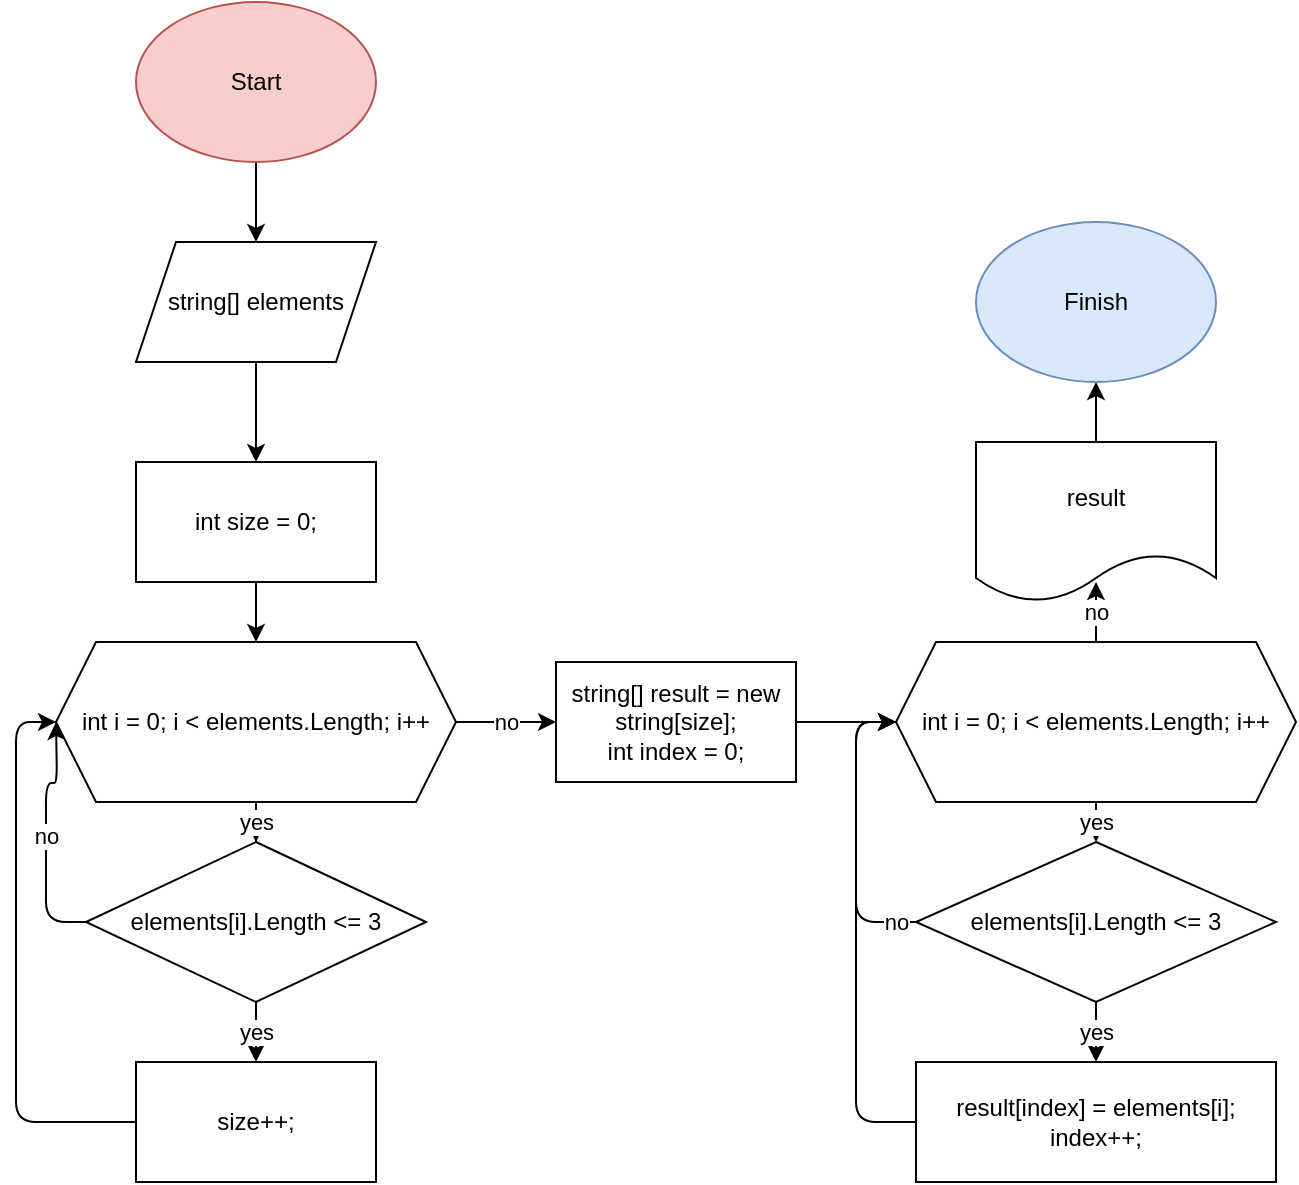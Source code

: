 <mxfile version="21.6.6" type="github">
  <diagram name="Page-1" id="M6_NjuZCdOAnynNvaj23">
    <mxGraphModel dx="854" dy="711" grid="1" gridSize="10" guides="1" tooltips="1" connect="1" arrows="1" fold="1" page="1" pageScale="1" pageWidth="850" pageHeight="1100" math="0" shadow="0">
      <root>
        <mxCell id="0" />
        <mxCell id="1" parent="0" />
        <mxCell id="ARfSRFUB24jsZBEiZLBD-12" value="" style="edgeStyle=orthogonalEdgeStyle;rounded=0;orthogonalLoop=1;jettySize=auto;html=1;" edge="1" parent="1" source="ARfSRFUB24jsZBEiZLBD-1" target="ARfSRFUB24jsZBEiZLBD-3">
          <mxGeometry relative="1" as="geometry" />
        </mxCell>
        <mxCell id="ARfSRFUB24jsZBEiZLBD-1" value="&lt;div&gt;Start&lt;/div&gt;" style="ellipse;whiteSpace=wrap;html=1;fillColor=#f8cecc;strokeColor=#b85450;" vertex="1" parent="1">
          <mxGeometry x="120" y="40" width="120" height="80" as="geometry" />
        </mxCell>
        <mxCell id="ARfSRFUB24jsZBEiZLBD-13" value="" style="edgeStyle=orthogonalEdgeStyle;rounded=0;orthogonalLoop=1;jettySize=auto;html=1;" edge="1" parent="1" source="ARfSRFUB24jsZBEiZLBD-3" target="ARfSRFUB24jsZBEiZLBD-4">
          <mxGeometry relative="1" as="geometry" />
        </mxCell>
        <mxCell id="ARfSRFUB24jsZBEiZLBD-3" value="string[] elements" style="shape=parallelogram;perimeter=parallelogramPerimeter;whiteSpace=wrap;html=1;fixedSize=1;" vertex="1" parent="1">
          <mxGeometry x="120" y="160" width="120" height="60" as="geometry" />
        </mxCell>
        <mxCell id="ARfSRFUB24jsZBEiZLBD-14" value="" style="edgeStyle=orthogonalEdgeStyle;rounded=0;orthogonalLoop=1;jettySize=auto;html=1;" edge="1" parent="1" source="ARfSRFUB24jsZBEiZLBD-4" target="ARfSRFUB24jsZBEiZLBD-5">
          <mxGeometry relative="1" as="geometry" />
        </mxCell>
        <mxCell id="ARfSRFUB24jsZBEiZLBD-4" value="&lt;div&gt;int size = 0;&lt;/div&gt;" style="rounded=0;whiteSpace=wrap;html=1;" vertex="1" parent="1">
          <mxGeometry x="120" y="270" width="120" height="60" as="geometry" />
        </mxCell>
        <mxCell id="ARfSRFUB24jsZBEiZLBD-8" value="yes" style="edgeStyle=orthogonalEdgeStyle;rounded=0;orthogonalLoop=1;jettySize=auto;html=1;" edge="1" parent="1" source="ARfSRFUB24jsZBEiZLBD-5" target="ARfSRFUB24jsZBEiZLBD-6">
          <mxGeometry relative="1" as="geometry" />
        </mxCell>
        <mxCell id="ARfSRFUB24jsZBEiZLBD-17" value="no" style="edgeStyle=orthogonalEdgeStyle;rounded=0;orthogonalLoop=1;jettySize=auto;html=1;" edge="1" parent="1" source="ARfSRFUB24jsZBEiZLBD-5" target="ARfSRFUB24jsZBEiZLBD-16">
          <mxGeometry relative="1" as="geometry" />
        </mxCell>
        <mxCell id="ARfSRFUB24jsZBEiZLBD-5" value="int i = 0; i &amp;lt; elements.Length; i++" style="shape=hexagon;perimeter=hexagonPerimeter2;whiteSpace=wrap;html=1;fixedSize=1;" vertex="1" parent="1">
          <mxGeometry x="80" y="360" width="200" height="80" as="geometry" />
        </mxCell>
        <mxCell id="ARfSRFUB24jsZBEiZLBD-9" value="yes" style="edgeStyle=orthogonalEdgeStyle;rounded=0;orthogonalLoop=1;jettySize=auto;html=1;" edge="1" parent="1" source="ARfSRFUB24jsZBEiZLBD-6" target="ARfSRFUB24jsZBEiZLBD-7">
          <mxGeometry relative="1" as="geometry" />
        </mxCell>
        <mxCell id="ARfSRFUB24jsZBEiZLBD-11" value="no" style="edgeStyle=orthogonalEdgeStyle;rounded=1;orthogonalLoop=1;jettySize=auto;html=1;" edge="1" parent="1" source="ARfSRFUB24jsZBEiZLBD-6">
          <mxGeometry relative="1" as="geometry">
            <mxPoint x="80" y="400" as="targetPoint" />
          </mxGeometry>
        </mxCell>
        <mxCell id="ARfSRFUB24jsZBEiZLBD-6" value="elements[i].Length &amp;lt;= 3" style="rhombus;whiteSpace=wrap;html=1;" vertex="1" parent="1">
          <mxGeometry x="95" y="460" width="170" height="80" as="geometry" />
        </mxCell>
        <mxCell id="ARfSRFUB24jsZBEiZLBD-10" style="edgeStyle=orthogonalEdgeStyle;rounded=1;orthogonalLoop=1;jettySize=auto;html=1;exitX=0;exitY=0.5;exitDx=0;exitDy=0;entryX=0;entryY=0.5;entryDx=0;entryDy=0;" edge="1" parent="1" source="ARfSRFUB24jsZBEiZLBD-7" target="ARfSRFUB24jsZBEiZLBD-5">
          <mxGeometry relative="1" as="geometry">
            <mxPoint x="80.004" y="599.62" as="sourcePoint" />
            <mxPoint x="40" y="399.86" as="targetPoint" />
          </mxGeometry>
        </mxCell>
        <mxCell id="ARfSRFUB24jsZBEiZLBD-7" value="size++;" style="rounded=0;whiteSpace=wrap;html=1;" vertex="1" parent="1">
          <mxGeometry x="120" y="570" width="120" height="60" as="geometry" />
        </mxCell>
        <mxCell id="ARfSRFUB24jsZBEiZLBD-22" value="" style="edgeStyle=orthogonalEdgeStyle;rounded=0;orthogonalLoop=1;jettySize=auto;html=1;" edge="1" parent="1" source="ARfSRFUB24jsZBEiZLBD-16" target="ARfSRFUB24jsZBEiZLBD-21">
          <mxGeometry relative="1" as="geometry" />
        </mxCell>
        <mxCell id="ARfSRFUB24jsZBEiZLBD-16" value="&lt;div&gt;string[] result = new string[size];&lt;/div&gt;&lt;div&gt;int index = 0;&lt;br&gt;&lt;/div&gt;" style="rounded=0;whiteSpace=wrap;html=1;" vertex="1" parent="1">
          <mxGeometry x="330" y="370" width="120" height="60" as="geometry" />
        </mxCell>
        <mxCell id="ARfSRFUB24jsZBEiZLBD-26" value="yes" style="edgeStyle=orthogonalEdgeStyle;rounded=0;orthogonalLoop=1;jettySize=auto;html=1;exitX=0.5;exitY=1;exitDx=0;exitDy=0;entryX=0.5;entryY=0;entryDx=0;entryDy=0;" edge="1" parent="1" source="ARfSRFUB24jsZBEiZLBD-21" target="ARfSRFUB24jsZBEiZLBD-23">
          <mxGeometry relative="1" as="geometry" />
        </mxCell>
        <mxCell id="ARfSRFUB24jsZBEiZLBD-32" value="no" style="edgeStyle=orthogonalEdgeStyle;rounded=0;orthogonalLoop=1;jettySize=auto;html=1;exitX=0.5;exitY=0;exitDx=0;exitDy=0;entryX=0.5;entryY=0.875;entryDx=0;entryDy=0;entryPerimeter=0;" edge="1" parent="1" source="ARfSRFUB24jsZBEiZLBD-21" target="ARfSRFUB24jsZBEiZLBD-30">
          <mxGeometry relative="1" as="geometry" />
        </mxCell>
        <mxCell id="ARfSRFUB24jsZBEiZLBD-21" value="int i = 0; i &amp;lt; elements.Length; i++" style="shape=hexagon;perimeter=hexagonPerimeter2;whiteSpace=wrap;html=1;fixedSize=1;" vertex="1" parent="1">
          <mxGeometry x="500" y="360" width="200" height="80" as="geometry" />
        </mxCell>
        <mxCell id="ARfSRFUB24jsZBEiZLBD-27" value="yes" style="edgeStyle=orthogonalEdgeStyle;rounded=0;orthogonalLoop=1;jettySize=auto;html=1;" edge="1" parent="1" source="ARfSRFUB24jsZBEiZLBD-23" target="ARfSRFUB24jsZBEiZLBD-24">
          <mxGeometry relative="1" as="geometry" />
        </mxCell>
        <mxCell id="ARfSRFUB24jsZBEiZLBD-29" value="no" style="edgeStyle=orthogonalEdgeStyle;rounded=1;orthogonalLoop=1;jettySize=auto;html=1;" edge="1" parent="1" source="ARfSRFUB24jsZBEiZLBD-23">
          <mxGeometry x="-0.867" relative="1" as="geometry">
            <mxPoint x="500" y="400" as="targetPoint" />
            <Array as="points">
              <mxPoint x="480" y="500" />
              <mxPoint x="480" y="400" />
            </Array>
            <mxPoint as="offset" />
          </mxGeometry>
        </mxCell>
        <mxCell id="ARfSRFUB24jsZBEiZLBD-23" value="elements[i].Length &amp;lt;= 3" style="rhombus;whiteSpace=wrap;html=1;" vertex="1" parent="1">
          <mxGeometry x="510" y="460" width="180" height="80" as="geometry" />
        </mxCell>
        <mxCell id="ARfSRFUB24jsZBEiZLBD-28" value="" style="edgeStyle=orthogonalEdgeStyle;orthogonalLoop=1;jettySize=auto;html=1;rounded=1;" edge="1" parent="1" source="ARfSRFUB24jsZBEiZLBD-24">
          <mxGeometry x="-0.002" relative="1" as="geometry">
            <mxPoint x="500" y="400" as="targetPoint" />
            <Array as="points">
              <mxPoint x="480" y="600" />
              <mxPoint x="480" y="400" />
            </Array>
            <mxPoint as="offset" />
          </mxGeometry>
        </mxCell>
        <mxCell id="ARfSRFUB24jsZBEiZLBD-24" value="&lt;div&gt;result[index] = elements[i];&lt;/div&gt;&lt;div&gt;index++;&lt;br&gt;&lt;/div&gt;" style="rounded=0;whiteSpace=wrap;html=1;" vertex="1" parent="1">
          <mxGeometry x="510" y="570" width="180" height="60" as="geometry" />
        </mxCell>
        <mxCell id="ARfSRFUB24jsZBEiZLBD-33" value="" style="edgeStyle=orthogonalEdgeStyle;rounded=0;orthogonalLoop=1;jettySize=auto;html=1;" edge="1" parent="1" source="ARfSRFUB24jsZBEiZLBD-30" target="ARfSRFUB24jsZBEiZLBD-31">
          <mxGeometry relative="1" as="geometry" />
        </mxCell>
        <mxCell id="ARfSRFUB24jsZBEiZLBD-30" value="result" style="shape=document;whiteSpace=wrap;html=1;boundedLbl=1;" vertex="1" parent="1">
          <mxGeometry x="540" y="260" width="120" height="80" as="geometry" />
        </mxCell>
        <mxCell id="ARfSRFUB24jsZBEiZLBD-31" value="Finish" style="ellipse;whiteSpace=wrap;html=1;fillColor=#dae8fc;strokeColor=#6c8ebf;" vertex="1" parent="1">
          <mxGeometry x="540" y="150" width="120" height="80" as="geometry" />
        </mxCell>
      </root>
    </mxGraphModel>
  </diagram>
</mxfile>
